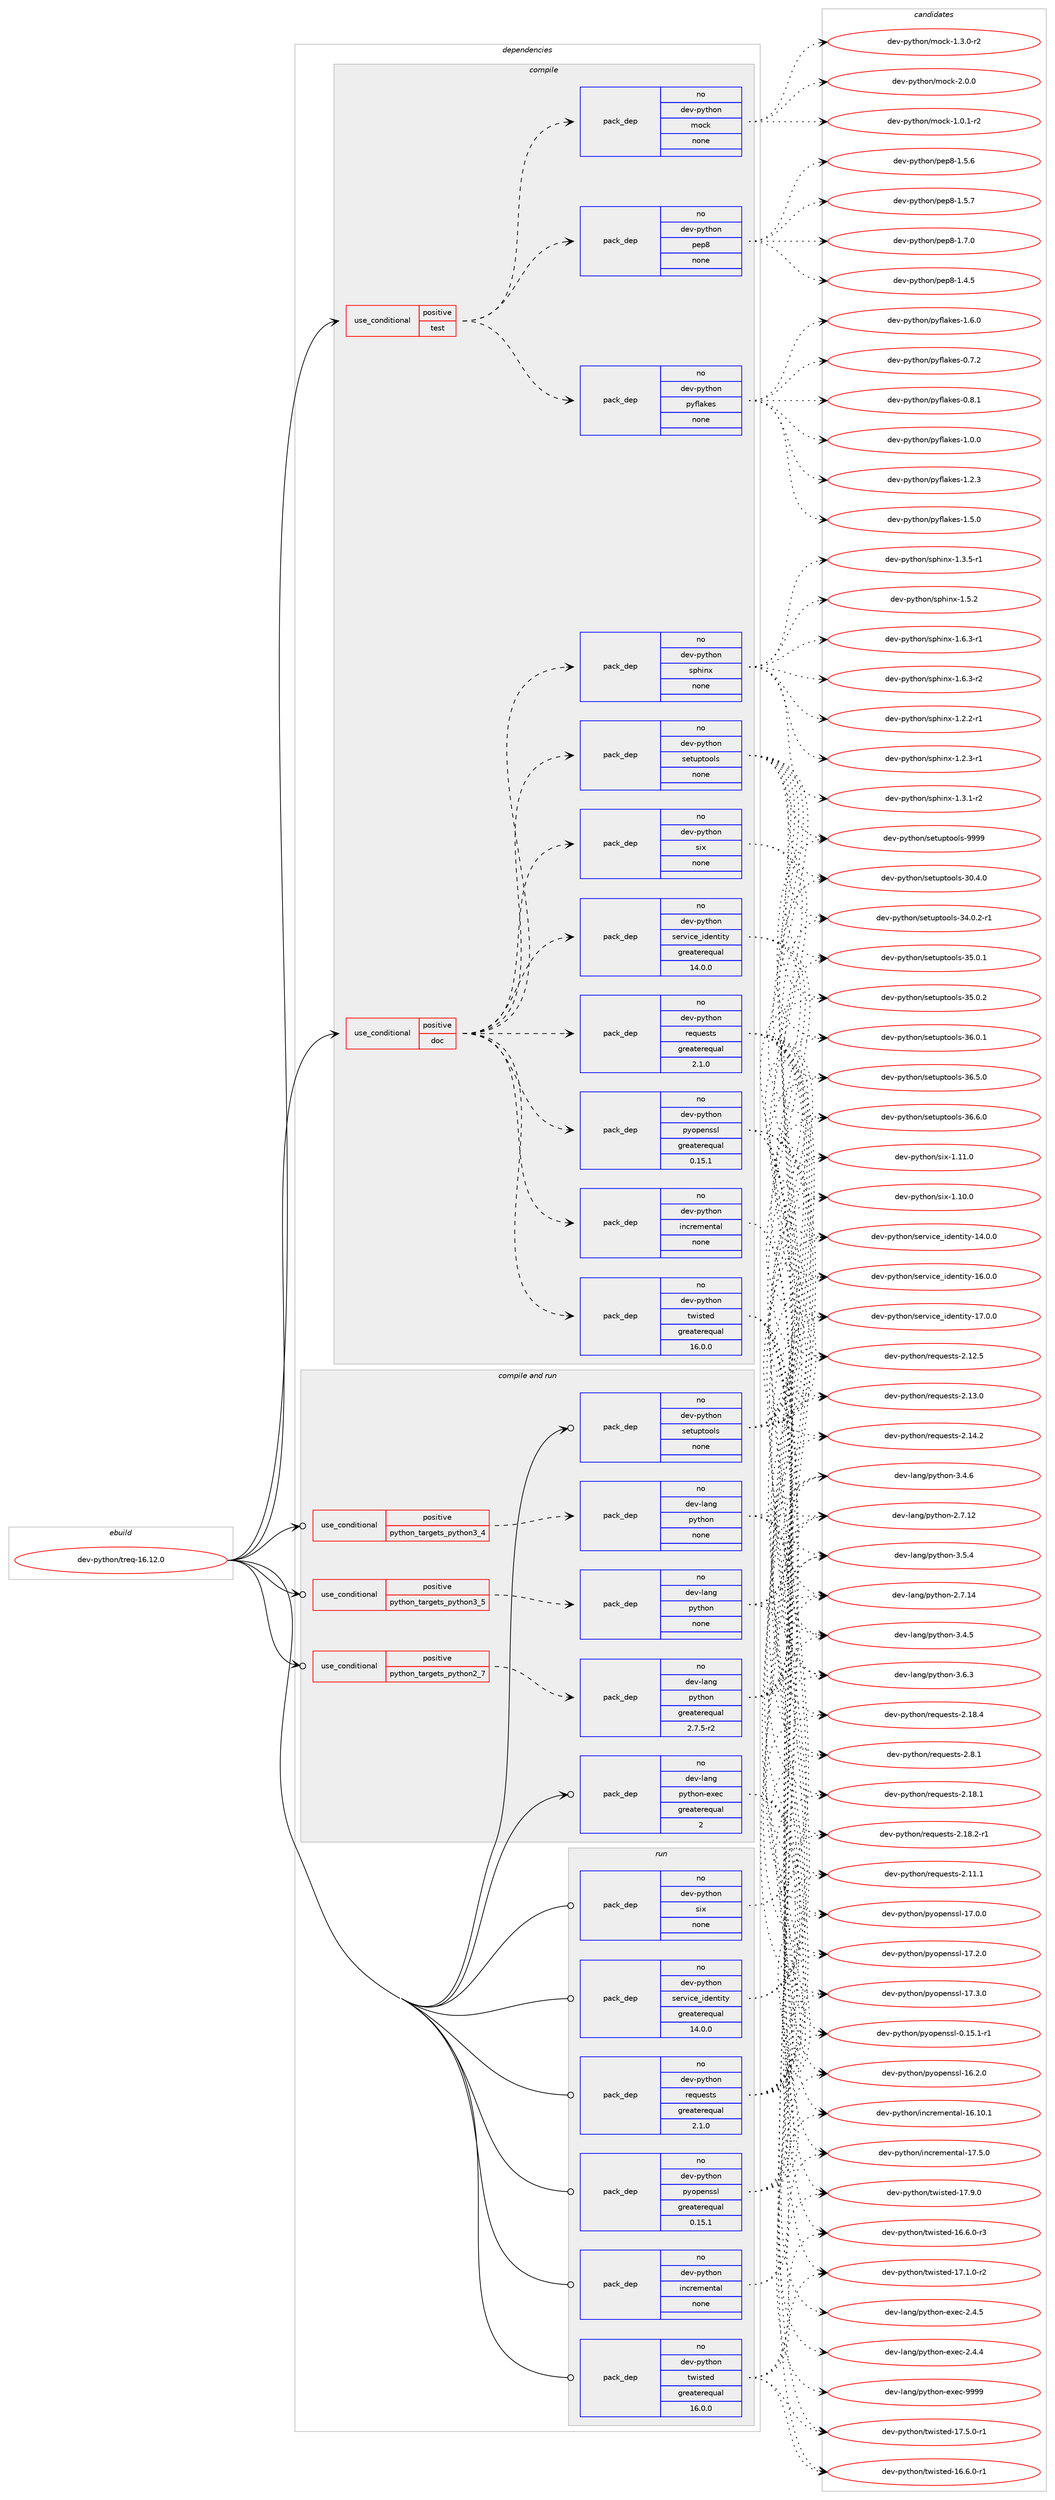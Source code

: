 digraph prolog {

# *************
# Graph options
# *************

newrank=true;
concentrate=true;
compound=true;
graph [rankdir=LR,fontname=Helvetica,fontsize=10,ranksep=1.5];#, ranksep=2.5, nodesep=0.2];
edge  [arrowhead=vee];
node  [fontname=Helvetica,fontsize=10];

# **********
# The ebuild
# **********

subgraph cluster_leftcol {
color=gray;
rank=same;
label=<<i>ebuild</i>>;
id [label="dev-python/treq-16.12.0", color=red, width=4, href="../dev-python/treq-16.12.0.svg"];
}

# ****************
# The dependencies
# ****************

subgraph cluster_midcol {
color=gray;
label=<<i>dependencies</i>>;
subgraph cluster_compile {
fillcolor="#eeeeee";
style=filled;
label=<<i>compile</i>>;
subgraph cond42982 {
dependency191248 [label=<<TABLE BORDER="0" CELLBORDER="1" CELLSPACING="0" CELLPADDING="4"><TR><TD ROWSPAN="3" CELLPADDING="10">use_conditional</TD></TR><TR><TD>positive</TD></TR><TR><TD>doc</TD></TR></TABLE>>, shape=none, color=red];
subgraph pack144310 {
dependency191249 [label=<<TABLE BORDER="0" CELLBORDER="1" CELLSPACING="0" CELLPADDING="4" WIDTH="220"><TR><TD ROWSPAN="6" CELLPADDING="30">pack_dep</TD></TR><TR><TD WIDTH="110">no</TD></TR><TR><TD>dev-python</TD></TR><TR><TD>sphinx</TD></TR><TR><TD>none</TD></TR><TR><TD></TD></TR></TABLE>>, shape=none, color=blue];
}
dependency191248:e -> dependency191249:w [weight=20,style="dashed",arrowhead="vee"];
subgraph pack144311 {
dependency191250 [label=<<TABLE BORDER="0" CELLBORDER="1" CELLSPACING="0" CELLPADDING="4" WIDTH="220"><TR><TD ROWSPAN="6" CELLPADDING="30">pack_dep</TD></TR><TR><TD WIDTH="110">no</TD></TR><TR><TD>dev-python</TD></TR><TR><TD>setuptools</TD></TR><TR><TD>none</TD></TR><TR><TD></TD></TR></TABLE>>, shape=none, color=blue];
}
dependency191248:e -> dependency191250:w [weight=20,style="dashed",arrowhead="vee"];
subgraph pack144312 {
dependency191251 [label=<<TABLE BORDER="0" CELLBORDER="1" CELLSPACING="0" CELLPADDING="4" WIDTH="220"><TR><TD ROWSPAN="6" CELLPADDING="30">pack_dep</TD></TR><TR><TD WIDTH="110">no</TD></TR><TR><TD>dev-python</TD></TR><TR><TD>six</TD></TR><TR><TD>none</TD></TR><TR><TD></TD></TR></TABLE>>, shape=none, color=blue];
}
dependency191248:e -> dependency191251:w [weight=20,style="dashed",arrowhead="vee"];
subgraph pack144313 {
dependency191252 [label=<<TABLE BORDER="0" CELLBORDER="1" CELLSPACING="0" CELLPADDING="4" WIDTH="220"><TR><TD ROWSPAN="6" CELLPADDING="30">pack_dep</TD></TR><TR><TD WIDTH="110">no</TD></TR><TR><TD>dev-python</TD></TR><TR><TD>pyopenssl</TD></TR><TR><TD>greaterequal</TD></TR><TR><TD>0.15.1</TD></TR></TABLE>>, shape=none, color=blue];
}
dependency191248:e -> dependency191252:w [weight=20,style="dashed",arrowhead="vee"];
subgraph pack144314 {
dependency191253 [label=<<TABLE BORDER="0" CELLBORDER="1" CELLSPACING="0" CELLPADDING="4" WIDTH="220"><TR><TD ROWSPAN="6" CELLPADDING="30">pack_dep</TD></TR><TR><TD WIDTH="110">no</TD></TR><TR><TD>dev-python</TD></TR><TR><TD>twisted</TD></TR><TR><TD>greaterequal</TD></TR><TR><TD>16.0.0</TD></TR></TABLE>>, shape=none, color=blue];
}
dependency191248:e -> dependency191253:w [weight=20,style="dashed",arrowhead="vee"];
subgraph pack144315 {
dependency191254 [label=<<TABLE BORDER="0" CELLBORDER="1" CELLSPACING="0" CELLPADDING="4" WIDTH="220"><TR><TD ROWSPAN="6" CELLPADDING="30">pack_dep</TD></TR><TR><TD WIDTH="110">no</TD></TR><TR><TD>dev-python</TD></TR><TR><TD>requests</TD></TR><TR><TD>greaterequal</TD></TR><TR><TD>2.1.0</TD></TR></TABLE>>, shape=none, color=blue];
}
dependency191248:e -> dependency191254:w [weight=20,style="dashed",arrowhead="vee"];
subgraph pack144316 {
dependency191255 [label=<<TABLE BORDER="0" CELLBORDER="1" CELLSPACING="0" CELLPADDING="4" WIDTH="220"><TR><TD ROWSPAN="6" CELLPADDING="30">pack_dep</TD></TR><TR><TD WIDTH="110">no</TD></TR><TR><TD>dev-python</TD></TR><TR><TD>service_identity</TD></TR><TR><TD>greaterequal</TD></TR><TR><TD>14.0.0</TD></TR></TABLE>>, shape=none, color=blue];
}
dependency191248:e -> dependency191255:w [weight=20,style="dashed",arrowhead="vee"];
subgraph pack144317 {
dependency191256 [label=<<TABLE BORDER="0" CELLBORDER="1" CELLSPACING="0" CELLPADDING="4" WIDTH="220"><TR><TD ROWSPAN="6" CELLPADDING="30">pack_dep</TD></TR><TR><TD WIDTH="110">no</TD></TR><TR><TD>dev-python</TD></TR><TR><TD>incremental</TD></TR><TR><TD>none</TD></TR><TR><TD></TD></TR></TABLE>>, shape=none, color=blue];
}
dependency191248:e -> dependency191256:w [weight=20,style="dashed",arrowhead="vee"];
}
id:e -> dependency191248:w [weight=20,style="solid",arrowhead="vee"];
subgraph cond42983 {
dependency191257 [label=<<TABLE BORDER="0" CELLBORDER="1" CELLSPACING="0" CELLPADDING="4"><TR><TD ROWSPAN="3" CELLPADDING="10">use_conditional</TD></TR><TR><TD>positive</TD></TR><TR><TD>test</TD></TR></TABLE>>, shape=none, color=red];
subgraph pack144318 {
dependency191258 [label=<<TABLE BORDER="0" CELLBORDER="1" CELLSPACING="0" CELLPADDING="4" WIDTH="220"><TR><TD ROWSPAN="6" CELLPADDING="30">pack_dep</TD></TR><TR><TD WIDTH="110">no</TD></TR><TR><TD>dev-python</TD></TR><TR><TD>mock</TD></TR><TR><TD>none</TD></TR><TR><TD></TD></TR></TABLE>>, shape=none, color=blue];
}
dependency191257:e -> dependency191258:w [weight=20,style="dashed",arrowhead="vee"];
subgraph pack144319 {
dependency191259 [label=<<TABLE BORDER="0" CELLBORDER="1" CELLSPACING="0" CELLPADDING="4" WIDTH="220"><TR><TD ROWSPAN="6" CELLPADDING="30">pack_dep</TD></TR><TR><TD WIDTH="110">no</TD></TR><TR><TD>dev-python</TD></TR><TR><TD>pyflakes</TD></TR><TR><TD>none</TD></TR><TR><TD></TD></TR></TABLE>>, shape=none, color=blue];
}
dependency191257:e -> dependency191259:w [weight=20,style="dashed",arrowhead="vee"];
subgraph pack144320 {
dependency191260 [label=<<TABLE BORDER="0" CELLBORDER="1" CELLSPACING="0" CELLPADDING="4" WIDTH="220"><TR><TD ROWSPAN="6" CELLPADDING="30">pack_dep</TD></TR><TR><TD WIDTH="110">no</TD></TR><TR><TD>dev-python</TD></TR><TR><TD>pep8</TD></TR><TR><TD>none</TD></TR><TR><TD></TD></TR></TABLE>>, shape=none, color=blue];
}
dependency191257:e -> dependency191260:w [weight=20,style="dashed",arrowhead="vee"];
}
id:e -> dependency191257:w [weight=20,style="solid",arrowhead="vee"];
}
subgraph cluster_compileandrun {
fillcolor="#eeeeee";
style=filled;
label=<<i>compile and run</i>>;
subgraph cond42984 {
dependency191261 [label=<<TABLE BORDER="0" CELLBORDER="1" CELLSPACING="0" CELLPADDING="4"><TR><TD ROWSPAN="3" CELLPADDING="10">use_conditional</TD></TR><TR><TD>positive</TD></TR><TR><TD>python_targets_python2_7</TD></TR></TABLE>>, shape=none, color=red];
subgraph pack144321 {
dependency191262 [label=<<TABLE BORDER="0" CELLBORDER="1" CELLSPACING="0" CELLPADDING="4" WIDTH="220"><TR><TD ROWSPAN="6" CELLPADDING="30">pack_dep</TD></TR><TR><TD WIDTH="110">no</TD></TR><TR><TD>dev-lang</TD></TR><TR><TD>python</TD></TR><TR><TD>greaterequal</TD></TR><TR><TD>2.7.5-r2</TD></TR></TABLE>>, shape=none, color=blue];
}
dependency191261:e -> dependency191262:w [weight=20,style="dashed",arrowhead="vee"];
}
id:e -> dependency191261:w [weight=20,style="solid",arrowhead="odotvee"];
subgraph cond42985 {
dependency191263 [label=<<TABLE BORDER="0" CELLBORDER="1" CELLSPACING="0" CELLPADDING="4"><TR><TD ROWSPAN="3" CELLPADDING="10">use_conditional</TD></TR><TR><TD>positive</TD></TR><TR><TD>python_targets_python3_4</TD></TR></TABLE>>, shape=none, color=red];
subgraph pack144322 {
dependency191264 [label=<<TABLE BORDER="0" CELLBORDER="1" CELLSPACING="0" CELLPADDING="4" WIDTH="220"><TR><TD ROWSPAN="6" CELLPADDING="30">pack_dep</TD></TR><TR><TD WIDTH="110">no</TD></TR><TR><TD>dev-lang</TD></TR><TR><TD>python</TD></TR><TR><TD>none</TD></TR><TR><TD></TD></TR></TABLE>>, shape=none, color=blue];
}
dependency191263:e -> dependency191264:w [weight=20,style="dashed",arrowhead="vee"];
}
id:e -> dependency191263:w [weight=20,style="solid",arrowhead="odotvee"];
subgraph cond42986 {
dependency191265 [label=<<TABLE BORDER="0" CELLBORDER="1" CELLSPACING="0" CELLPADDING="4"><TR><TD ROWSPAN="3" CELLPADDING="10">use_conditional</TD></TR><TR><TD>positive</TD></TR><TR><TD>python_targets_python3_5</TD></TR></TABLE>>, shape=none, color=red];
subgraph pack144323 {
dependency191266 [label=<<TABLE BORDER="0" CELLBORDER="1" CELLSPACING="0" CELLPADDING="4" WIDTH="220"><TR><TD ROWSPAN="6" CELLPADDING="30">pack_dep</TD></TR><TR><TD WIDTH="110">no</TD></TR><TR><TD>dev-lang</TD></TR><TR><TD>python</TD></TR><TR><TD>none</TD></TR><TR><TD></TD></TR></TABLE>>, shape=none, color=blue];
}
dependency191265:e -> dependency191266:w [weight=20,style="dashed",arrowhead="vee"];
}
id:e -> dependency191265:w [weight=20,style="solid",arrowhead="odotvee"];
subgraph pack144324 {
dependency191267 [label=<<TABLE BORDER="0" CELLBORDER="1" CELLSPACING="0" CELLPADDING="4" WIDTH="220"><TR><TD ROWSPAN="6" CELLPADDING="30">pack_dep</TD></TR><TR><TD WIDTH="110">no</TD></TR><TR><TD>dev-lang</TD></TR><TR><TD>python-exec</TD></TR><TR><TD>greaterequal</TD></TR><TR><TD>2</TD></TR></TABLE>>, shape=none, color=blue];
}
id:e -> dependency191267:w [weight=20,style="solid",arrowhead="odotvee"];
subgraph pack144325 {
dependency191268 [label=<<TABLE BORDER="0" CELLBORDER="1" CELLSPACING="0" CELLPADDING="4" WIDTH="220"><TR><TD ROWSPAN="6" CELLPADDING="30">pack_dep</TD></TR><TR><TD WIDTH="110">no</TD></TR><TR><TD>dev-python</TD></TR><TR><TD>setuptools</TD></TR><TR><TD>none</TD></TR><TR><TD></TD></TR></TABLE>>, shape=none, color=blue];
}
id:e -> dependency191268:w [weight=20,style="solid",arrowhead="odotvee"];
}
subgraph cluster_run {
fillcolor="#eeeeee";
style=filled;
label=<<i>run</i>>;
subgraph pack144326 {
dependency191269 [label=<<TABLE BORDER="0" CELLBORDER="1" CELLSPACING="0" CELLPADDING="4" WIDTH="220"><TR><TD ROWSPAN="6" CELLPADDING="30">pack_dep</TD></TR><TR><TD WIDTH="110">no</TD></TR><TR><TD>dev-python</TD></TR><TR><TD>incremental</TD></TR><TR><TD>none</TD></TR><TR><TD></TD></TR></TABLE>>, shape=none, color=blue];
}
id:e -> dependency191269:w [weight=20,style="solid",arrowhead="odot"];
subgraph pack144327 {
dependency191270 [label=<<TABLE BORDER="0" CELLBORDER="1" CELLSPACING="0" CELLPADDING="4" WIDTH="220"><TR><TD ROWSPAN="6" CELLPADDING="30">pack_dep</TD></TR><TR><TD WIDTH="110">no</TD></TR><TR><TD>dev-python</TD></TR><TR><TD>pyopenssl</TD></TR><TR><TD>greaterequal</TD></TR><TR><TD>0.15.1</TD></TR></TABLE>>, shape=none, color=blue];
}
id:e -> dependency191270:w [weight=20,style="solid",arrowhead="odot"];
subgraph pack144328 {
dependency191271 [label=<<TABLE BORDER="0" CELLBORDER="1" CELLSPACING="0" CELLPADDING="4" WIDTH="220"><TR><TD ROWSPAN="6" CELLPADDING="30">pack_dep</TD></TR><TR><TD WIDTH="110">no</TD></TR><TR><TD>dev-python</TD></TR><TR><TD>requests</TD></TR><TR><TD>greaterequal</TD></TR><TR><TD>2.1.0</TD></TR></TABLE>>, shape=none, color=blue];
}
id:e -> dependency191271:w [weight=20,style="solid",arrowhead="odot"];
subgraph pack144329 {
dependency191272 [label=<<TABLE BORDER="0" CELLBORDER="1" CELLSPACING="0" CELLPADDING="4" WIDTH="220"><TR><TD ROWSPAN="6" CELLPADDING="30">pack_dep</TD></TR><TR><TD WIDTH="110">no</TD></TR><TR><TD>dev-python</TD></TR><TR><TD>service_identity</TD></TR><TR><TD>greaterequal</TD></TR><TR><TD>14.0.0</TD></TR></TABLE>>, shape=none, color=blue];
}
id:e -> dependency191272:w [weight=20,style="solid",arrowhead="odot"];
subgraph pack144330 {
dependency191273 [label=<<TABLE BORDER="0" CELLBORDER="1" CELLSPACING="0" CELLPADDING="4" WIDTH="220"><TR><TD ROWSPAN="6" CELLPADDING="30">pack_dep</TD></TR><TR><TD WIDTH="110">no</TD></TR><TR><TD>dev-python</TD></TR><TR><TD>six</TD></TR><TR><TD>none</TD></TR><TR><TD></TD></TR></TABLE>>, shape=none, color=blue];
}
id:e -> dependency191273:w [weight=20,style="solid",arrowhead="odot"];
subgraph pack144331 {
dependency191274 [label=<<TABLE BORDER="0" CELLBORDER="1" CELLSPACING="0" CELLPADDING="4" WIDTH="220"><TR><TD ROWSPAN="6" CELLPADDING="30">pack_dep</TD></TR><TR><TD WIDTH="110">no</TD></TR><TR><TD>dev-python</TD></TR><TR><TD>twisted</TD></TR><TR><TD>greaterequal</TD></TR><TR><TD>16.0.0</TD></TR></TABLE>>, shape=none, color=blue];
}
id:e -> dependency191274:w [weight=20,style="solid",arrowhead="odot"];
}
}

# **************
# The candidates
# **************

subgraph cluster_choices {
rank=same;
color=gray;
label=<<i>candidates</i>>;

subgraph choice144310 {
color=black;
nodesep=1;
choice10010111845112121116104111110471151121041051101204549465046504511449 [label="dev-python/sphinx-1.2.2-r1", color=red, width=4,href="../dev-python/sphinx-1.2.2-r1.svg"];
choice10010111845112121116104111110471151121041051101204549465046514511449 [label="dev-python/sphinx-1.2.3-r1", color=red, width=4,href="../dev-python/sphinx-1.2.3-r1.svg"];
choice10010111845112121116104111110471151121041051101204549465146494511450 [label="dev-python/sphinx-1.3.1-r2", color=red, width=4,href="../dev-python/sphinx-1.3.1-r2.svg"];
choice10010111845112121116104111110471151121041051101204549465146534511449 [label="dev-python/sphinx-1.3.5-r1", color=red, width=4,href="../dev-python/sphinx-1.3.5-r1.svg"];
choice1001011184511212111610411111047115112104105110120454946534650 [label="dev-python/sphinx-1.5.2", color=red, width=4,href="../dev-python/sphinx-1.5.2.svg"];
choice10010111845112121116104111110471151121041051101204549465446514511449 [label="dev-python/sphinx-1.6.3-r1", color=red, width=4,href="../dev-python/sphinx-1.6.3-r1.svg"];
choice10010111845112121116104111110471151121041051101204549465446514511450 [label="dev-python/sphinx-1.6.3-r2", color=red, width=4,href="../dev-python/sphinx-1.6.3-r2.svg"];
dependency191249:e -> choice10010111845112121116104111110471151121041051101204549465046504511449:w [style=dotted,weight="100"];
dependency191249:e -> choice10010111845112121116104111110471151121041051101204549465046514511449:w [style=dotted,weight="100"];
dependency191249:e -> choice10010111845112121116104111110471151121041051101204549465146494511450:w [style=dotted,weight="100"];
dependency191249:e -> choice10010111845112121116104111110471151121041051101204549465146534511449:w [style=dotted,weight="100"];
dependency191249:e -> choice1001011184511212111610411111047115112104105110120454946534650:w [style=dotted,weight="100"];
dependency191249:e -> choice10010111845112121116104111110471151121041051101204549465446514511449:w [style=dotted,weight="100"];
dependency191249:e -> choice10010111845112121116104111110471151121041051101204549465446514511450:w [style=dotted,weight="100"];
}
subgraph choice144311 {
color=black;
nodesep=1;
choice100101118451121211161041111104711510111611711211611111110811545514846524648 [label="dev-python/setuptools-30.4.0", color=red, width=4,href="../dev-python/setuptools-30.4.0.svg"];
choice1001011184511212111610411111047115101116117112116111111108115455152464846504511449 [label="dev-python/setuptools-34.0.2-r1", color=red, width=4,href="../dev-python/setuptools-34.0.2-r1.svg"];
choice100101118451121211161041111104711510111611711211611111110811545515346484649 [label="dev-python/setuptools-35.0.1", color=red, width=4,href="../dev-python/setuptools-35.0.1.svg"];
choice100101118451121211161041111104711510111611711211611111110811545515346484650 [label="dev-python/setuptools-35.0.2", color=red, width=4,href="../dev-python/setuptools-35.0.2.svg"];
choice100101118451121211161041111104711510111611711211611111110811545515446484649 [label="dev-python/setuptools-36.0.1", color=red, width=4,href="../dev-python/setuptools-36.0.1.svg"];
choice100101118451121211161041111104711510111611711211611111110811545515446534648 [label="dev-python/setuptools-36.5.0", color=red, width=4,href="../dev-python/setuptools-36.5.0.svg"];
choice100101118451121211161041111104711510111611711211611111110811545515446544648 [label="dev-python/setuptools-36.6.0", color=red, width=4,href="../dev-python/setuptools-36.6.0.svg"];
choice10010111845112121116104111110471151011161171121161111111081154557575757 [label="dev-python/setuptools-9999", color=red, width=4,href="../dev-python/setuptools-9999.svg"];
dependency191250:e -> choice100101118451121211161041111104711510111611711211611111110811545514846524648:w [style=dotted,weight="100"];
dependency191250:e -> choice1001011184511212111610411111047115101116117112116111111108115455152464846504511449:w [style=dotted,weight="100"];
dependency191250:e -> choice100101118451121211161041111104711510111611711211611111110811545515346484649:w [style=dotted,weight="100"];
dependency191250:e -> choice100101118451121211161041111104711510111611711211611111110811545515346484650:w [style=dotted,weight="100"];
dependency191250:e -> choice100101118451121211161041111104711510111611711211611111110811545515446484649:w [style=dotted,weight="100"];
dependency191250:e -> choice100101118451121211161041111104711510111611711211611111110811545515446534648:w [style=dotted,weight="100"];
dependency191250:e -> choice100101118451121211161041111104711510111611711211611111110811545515446544648:w [style=dotted,weight="100"];
dependency191250:e -> choice10010111845112121116104111110471151011161171121161111111081154557575757:w [style=dotted,weight="100"];
}
subgraph choice144312 {
color=black;
nodesep=1;
choice100101118451121211161041111104711510512045494649484648 [label="dev-python/six-1.10.0", color=red, width=4,href="../dev-python/six-1.10.0.svg"];
choice100101118451121211161041111104711510512045494649494648 [label="dev-python/six-1.11.0", color=red, width=4,href="../dev-python/six-1.11.0.svg"];
dependency191251:e -> choice100101118451121211161041111104711510512045494649484648:w [style=dotted,weight="100"];
dependency191251:e -> choice100101118451121211161041111104711510512045494649494648:w [style=dotted,weight="100"];
}
subgraph choice144313 {
color=black;
nodesep=1;
choice1001011184511212111610411111047112121111112101110115115108454846495346494511449 [label="dev-python/pyopenssl-0.15.1-r1", color=red, width=4,href="../dev-python/pyopenssl-0.15.1-r1.svg"];
choice100101118451121211161041111104711212111111210111011511510845495446504648 [label="dev-python/pyopenssl-16.2.0", color=red, width=4,href="../dev-python/pyopenssl-16.2.0.svg"];
choice100101118451121211161041111104711212111111210111011511510845495546484648 [label="dev-python/pyopenssl-17.0.0", color=red, width=4,href="../dev-python/pyopenssl-17.0.0.svg"];
choice100101118451121211161041111104711212111111210111011511510845495546504648 [label="dev-python/pyopenssl-17.2.0", color=red, width=4,href="../dev-python/pyopenssl-17.2.0.svg"];
choice100101118451121211161041111104711212111111210111011511510845495546514648 [label="dev-python/pyopenssl-17.3.0", color=red, width=4,href="../dev-python/pyopenssl-17.3.0.svg"];
dependency191252:e -> choice1001011184511212111610411111047112121111112101110115115108454846495346494511449:w [style=dotted,weight="100"];
dependency191252:e -> choice100101118451121211161041111104711212111111210111011511510845495446504648:w [style=dotted,weight="100"];
dependency191252:e -> choice100101118451121211161041111104711212111111210111011511510845495546484648:w [style=dotted,weight="100"];
dependency191252:e -> choice100101118451121211161041111104711212111111210111011511510845495546504648:w [style=dotted,weight="100"];
dependency191252:e -> choice100101118451121211161041111104711212111111210111011511510845495546514648:w [style=dotted,weight="100"];
}
subgraph choice144314 {
color=black;
nodesep=1;
choice1001011184511212111610411111047116119105115116101100454954465446484511449 [label="dev-python/twisted-16.6.0-r1", color=red, width=4,href="../dev-python/twisted-16.6.0-r1.svg"];
choice1001011184511212111610411111047116119105115116101100454954465446484511451 [label="dev-python/twisted-16.6.0-r3", color=red, width=4,href="../dev-python/twisted-16.6.0-r3.svg"];
choice1001011184511212111610411111047116119105115116101100454955464946484511450 [label="dev-python/twisted-17.1.0-r2", color=red, width=4,href="../dev-python/twisted-17.1.0-r2.svg"];
choice1001011184511212111610411111047116119105115116101100454955465346484511449 [label="dev-python/twisted-17.5.0-r1", color=red, width=4,href="../dev-python/twisted-17.5.0-r1.svg"];
choice100101118451121211161041111104711611910511511610110045495546574648 [label="dev-python/twisted-17.9.0", color=red, width=4,href="../dev-python/twisted-17.9.0.svg"];
dependency191253:e -> choice1001011184511212111610411111047116119105115116101100454954465446484511449:w [style=dotted,weight="100"];
dependency191253:e -> choice1001011184511212111610411111047116119105115116101100454954465446484511451:w [style=dotted,weight="100"];
dependency191253:e -> choice1001011184511212111610411111047116119105115116101100454955464946484511450:w [style=dotted,weight="100"];
dependency191253:e -> choice1001011184511212111610411111047116119105115116101100454955465346484511449:w [style=dotted,weight="100"];
dependency191253:e -> choice100101118451121211161041111104711611910511511610110045495546574648:w [style=dotted,weight="100"];
}
subgraph choice144315 {
color=black;
nodesep=1;
choice100101118451121211161041111104711410111311710111511611545504649494649 [label="dev-python/requests-2.11.1", color=red, width=4,href="../dev-python/requests-2.11.1.svg"];
choice100101118451121211161041111104711410111311710111511611545504649504653 [label="dev-python/requests-2.12.5", color=red, width=4,href="../dev-python/requests-2.12.5.svg"];
choice100101118451121211161041111104711410111311710111511611545504649514648 [label="dev-python/requests-2.13.0", color=red, width=4,href="../dev-python/requests-2.13.0.svg"];
choice100101118451121211161041111104711410111311710111511611545504649524650 [label="dev-python/requests-2.14.2", color=red, width=4,href="../dev-python/requests-2.14.2.svg"];
choice100101118451121211161041111104711410111311710111511611545504649564649 [label="dev-python/requests-2.18.1", color=red, width=4,href="../dev-python/requests-2.18.1.svg"];
choice1001011184511212111610411111047114101113117101115116115455046495646504511449 [label="dev-python/requests-2.18.2-r1", color=red, width=4,href="../dev-python/requests-2.18.2-r1.svg"];
choice100101118451121211161041111104711410111311710111511611545504649564652 [label="dev-python/requests-2.18.4", color=red, width=4,href="../dev-python/requests-2.18.4.svg"];
choice1001011184511212111610411111047114101113117101115116115455046564649 [label="dev-python/requests-2.8.1", color=red, width=4,href="../dev-python/requests-2.8.1.svg"];
dependency191254:e -> choice100101118451121211161041111104711410111311710111511611545504649494649:w [style=dotted,weight="100"];
dependency191254:e -> choice100101118451121211161041111104711410111311710111511611545504649504653:w [style=dotted,weight="100"];
dependency191254:e -> choice100101118451121211161041111104711410111311710111511611545504649514648:w [style=dotted,weight="100"];
dependency191254:e -> choice100101118451121211161041111104711410111311710111511611545504649524650:w [style=dotted,weight="100"];
dependency191254:e -> choice100101118451121211161041111104711410111311710111511611545504649564649:w [style=dotted,weight="100"];
dependency191254:e -> choice1001011184511212111610411111047114101113117101115116115455046495646504511449:w [style=dotted,weight="100"];
dependency191254:e -> choice100101118451121211161041111104711410111311710111511611545504649564652:w [style=dotted,weight="100"];
dependency191254:e -> choice1001011184511212111610411111047114101113117101115116115455046564649:w [style=dotted,weight="100"];
}
subgraph choice144316 {
color=black;
nodesep=1;
choice1001011184511212111610411111047115101114118105991019510510010111011610511612145495246484648 [label="dev-python/service_identity-14.0.0", color=red, width=4,href="../dev-python/service_identity-14.0.0.svg"];
choice1001011184511212111610411111047115101114118105991019510510010111011610511612145495446484648 [label="dev-python/service_identity-16.0.0", color=red, width=4,href="../dev-python/service_identity-16.0.0.svg"];
choice1001011184511212111610411111047115101114118105991019510510010111011610511612145495546484648 [label="dev-python/service_identity-17.0.0", color=red, width=4,href="../dev-python/service_identity-17.0.0.svg"];
dependency191255:e -> choice1001011184511212111610411111047115101114118105991019510510010111011610511612145495246484648:w [style=dotted,weight="100"];
dependency191255:e -> choice1001011184511212111610411111047115101114118105991019510510010111011610511612145495446484648:w [style=dotted,weight="100"];
dependency191255:e -> choice1001011184511212111610411111047115101114118105991019510510010111011610511612145495546484648:w [style=dotted,weight="100"];
}
subgraph choice144317 {
color=black;
nodesep=1;
choice100101118451121211161041111104710511099114101109101110116971084549544649484649 [label="dev-python/incremental-16.10.1", color=red, width=4,href="../dev-python/incremental-16.10.1.svg"];
choice1001011184511212111610411111047105110991141011091011101169710845495546534648 [label="dev-python/incremental-17.5.0", color=red, width=4,href="../dev-python/incremental-17.5.0.svg"];
dependency191256:e -> choice100101118451121211161041111104710511099114101109101110116971084549544649484649:w [style=dotted,weight="100"];
dependency191256:e -> choice1001011184511212111610411111047105110991141011091011101169710845495546534648:w [style=dotted,weight="100"];
}
subgraph choice144318 {
color=black;
nodesep=1;
choice1001011184511212111610411111047109111991074549464846494511450 [label="dev-python/mock-1.0.1-r2", color=red, width=4,href="../dev-python/mock-1.0.1-r2.svg"];
choice1001011184511212111610411111047109111991074549465146484511450 [label="dev-python/mock-1.3.0-r2", color=red, width=4,href="../dev-python/mock-1.3.0-r2.svg"];
choice100101118451121211161041111104710911199107455046484648 [label="dev-python/mock-2.0.0", color=red, width=4,href="../dev-python/mock-2.0.0.svg"];
dependency191258:e -> choice1001011184511212111610411111047109111991074549464846494511450:w [style=dotted,weight="100"];
dependency191258:e -> choice1001011184511212111610411111047109111991074549465146484511450:w [style=dotted,weight="100"];
dependency191258:e -> choice100101118451121211161041111104710911199107455046484648:w [style=dotted,weight="100"];
}
subgraph choice144319 {
color=black;
nodesep=1;
choice100101118451121211161041111104711212110210897107101115454846554650 [label="dev-python/pyflakes-0.7.2", color=red, width=4,href="../dev-python/pyflakes-0.7.2.svg"];
choice100101118451121211161041111104711212110210897107101115454846564649 [label="dev-python/pyflakes-0.8.1", color=red, width=4,href="../dev-python/pyflakes-0.8.1.svg"];
choice100101118451121211161041111104711212110210897107101115454946484648 [label="dev-python/pyflakes-1.0.0", color=red, width=4,href="../dev-python/pyflakes-1.0.0.svg"];
choice100101118451121211161041111104711212110210897107101115454946504651 [label="dev-python/pyflakes-1.2.3", color=red, width=4,href="../dev-python/pyflakes-1.2.3.svg"];
choice100101118451121211161041111104711212110210897107101115454946534648 [label="dev-python/pyflakes-1.5.0", color=red, width=4,href="../dev-python/pyflakes-1.5.0.svg"];
choice100101118451121211161041111104711212110210897107101115454946544648 [label="dev-python/pyflakes-1.6.0", color=red, width=4,href="../dev-python/pyflakes-1.6.0.svg"];
dependency191259:e -> choice100101118451121211161041111104711212110210897107101115454846554650:w [style=dotted,weight="100"];
dependency191259:e -> choice100101118451121211161041111104711212110210897107101115454846564649:w [style=dotted,weight="100"];
dependency191259:e -> choice100101118451121211161041111104711212110210897107101115454946484648:w [style=dotted,weight="100"];
dependency191259:e -> choice100101118451121211161041111104711212110210897107101115454946504651:w [style=dotted,weight="100"];
dependency191259:e -> choice100101118451121211161041111104711212110210897107101115454946534648:w [style=dotted,weight="100"];
dependency191259:e -> choice100101118451121211161041111104711212110210897107101115454946544648:w [style=dotted,weight="100"];
}
subgraph choice144320 {
color=black;
nodesep=1;
choice100101118451121211161041111104711210111256454946524653 [label="dev-python/pep8-1.4.5", color=red, width=4,href="../dev-python/pep8-1.4.5.svg"];
choice100101118451121211161041111104711210111256454946534654 [label="dev-python/pep8-1.5.6", color=red, width=4,href="../dev-python/pep8-1.5.6.svg"];
choice100101118451121211161041111104711210111256454946534655 [label="dev-python/pep8-1.5.7", color=red, width=4,href="../dev-python/pep8-1.5.7.svg"];
choice100101118451121211161041111104711210111256454946554648 [label="dev-python/pep8-1.7.0", color=red, width=4,href="../dev-python/pep8-1.7.0.svg"];
dependency191260:e -> choice100101118451121211161041111104711210111256454946524653:w [style=dotted,weight="100"];
dependency191260:e -> choice100101118451121211161041111104711210111256454946534654:w [style=dotted,weight="100"];
dependency191260:e -> choice100101118451121211161041111104711210111256454946534655:w [style=dotted,weight="100"];
dependency191260:e -> choice100101118451121211161041111104711210111256454946554648:w [style=dotted,weight="100"];
}
subgraph choice144321 {
color=black;
nodesep=1;
choice10010111845108971101034711212111610411111045504655464950 [label="dev-lang/python-2.7.12", color=red, width=4,href="../dev-lang/python-2.7.12.svg"];
choice10010111845108971101034711212111610411111045504655464952 [label="dev-lang/python-2.7.14", color=red, width=4,href="../dev-lang/python-2.7.14.svg"];
choice100101118451089711010347112121116104111110455146524653 [label="dev-lang/python-3.4.5", color=red, width=4,href="../dev-lang/python-3.4.5.svg"];
choice100101118451089711010347112121116104111110455146524654 [label="dev-lang/python-3.4.6", color=red, width=4,href="../dev-lang/python-3.4.6.svg"];
choice100101118451089711010347112121116104111110455146534652 [label="dev-lang/python-3.5.4", color=red, width=4,href="../dev-lang/python-3.5.4.svg"];
choice100101118451089711010347112121116104111110455146544651 [label="dev-lang/python-3.6.3", color=red, width=4,href="../dev-lang/python-3.6.3.svg"];
dependency191262:e -> choice10010111845108971101034711212111610411111045504655464950:w [style=dotted,weight="100"];
dependency191262:e -> choice10010111845108971101034711212111610411111045504655464952:w [style=dotted,weight="100"];
dependency191262:e -> choice100101118451089711010347112121116104111110455146524653:w [style=dotted,weight="100"];
dependency191262:e -> choice100101118451089711010347112121116104111110455146524654:w [style=dotted,weight="100"];
dependency191262:e -> choice100101118451089711010347112121116104111110455146534652:w [style=dotted,weight="100"];
dependency191262:e -> choice100101118451089711010347112121116104111110455146544651:w [style=dotted,weight="100"];
}
subgraph choice144322 {
color=black;
nodesep=1;
choice10010111845108971101034711212111610411111045504655464950 [label="dev-lang/python-2.7.12", color=red, width=4,href="../dev-lang/python-2.7.12.svg"];
choice10010111845108971101034711212111610411111045504655464952 [label="dev-lang/python-2.7.14", color=red, width=4,href="../dev-lang/python-2.7.14.svg"];
choice100101118451089711010347112121116104111110455146524653 [label="dev-lang/python-3.4.5", color=red, width=4,href="../dev-lang/python-3.4.5.svg"];
choice100101118451089711010347112121116104111110455146524654 [label="dev-lang/python-3.4.6", color=red, width=4,href="../dev-lang/python-3.4.6.svg"];
choice100101118451089711010347112121116104111110455146534652 [label="dev-lang/python-3.5.4", color=red, width=4,href="../dev-lang/python-3.5.4.svg"];
choice100101118451089711010347112121116104111110455146544651 [label="dev-lang/python-3.6.3", color=red, width=4,href="../dev-lang/python-3.6.3.svg"];
dependency191264:e -> choice10010111845108971101034711212111610411111045504655464950:w [style=dotted,weight="100"];
dependency191264:e -> choice10010111845108971101034711212111610411111045504655464952:w [style=dotted,weight="100"];
dependency191264:e -> choice100101118451089711010347112121116104111110455146524653:w [style=dotted,weight="100"];
dependency191264:e -> choice100101118451089711010347112121116104111110455146524654:w [style=dotted,weight="100"];
dependency191264:e -> choice100101118451089711010347112121116104111110455146534652:w [style=dotted,weight="100"];
dependency191264:e -> choice100101118451089711010347112121116104111110455146544651:w [style=dotted,weight="100"];
}
subgraph choice144323 {
color=black;
nodesep=1;
choice10010111845108971101034711212111610411111045504655464950 [label="dev-lang/python-2.7.12", color=red, width=4,href="../dev-lang/python-2.7.12.svg"];
choice10010111845108971101034711212111610411111045504655464952 [label="dev-lang/python-2.7.14", color=red, width=4,href="../dev-lang/python-2.7.14.svg"];
choice100101118451089711010347112121116104111110455146524653 [label="dev-lang/python-3.4.5", color=red, width=4,href="../dev-lang/python-3.4.5.svg"];
choice100101118451089711010347112121116104111110455146524654 [label="dev-lang/python-3.4.6", color=red, width=4,href="../dev-lang/python-3.4.6.svg"];
choice100101118451089711010347112121116104111110455146534652 [label="dev-lang/python-3.5.4", color=red, width=4,href="../dev-lang/python-3.5.4.svg"];
choice100101118451089711010347112121116104111110455146544651 [label="dev-lang/python-3.6.3", color=red, width=4,href="../dev-lang/python-3.6.3.svg"];
dependency191266:e -> choice10010111845108971101034711212111610411111045504655464950:w [style=dotted,weight="100"];
dependency191266:e -> choice10010111845108971101034711212111610411111045504655464952:w [style=dotted,weight="100"];
dependency191266:e -> choice100101118451089711010347112121116104111110455146524653:w [style=dotted,weight="100"];
dependency191266:e -> choice100101118451089711010347112121116104111110455146524654:w [style=dotted,weight="100"];
dependency191266:e -> choice100101118451089711010347112121116104111110455146534652:w [style=dotted,weight="100"];
dependency191266:e -> choice100101118451089711010347112121116104111110455146544651:w [style=dotted,weight="100"];
}
subgraph choice144324 {
color=black;
nodesep=1;
choice1001011184510897110103471121211161041111104510112010199455046524652 [label="dev-lang/python-exec-2.4.4", color=red, width=4,href="../dev-lang/python-exec-2.4.4.svg"];
choice1001011184510897110103471121211161041111104510112010199455046524653 [label="dev-lang/python-exec-2.4.5", color=red, width=4,href="../dev-lang/python-exec-2.4.5.svg"];
choice10010111845108971101034711212111610411111045101120101994557575757 [label="dev-lang/python-exec-9999", color=red, width=4,href="../dev-lang/python-exec-9999.svg"];
dependency191267:e -> choice1001011184510897110103471121211161041111104510112010199455046524652:w [style=dotted,weight="100"];
dependency191267:e -> choice1001011184510897110103471121211161041111104510112010199455046524653:w [style=dotted,weight="100"];
dependency191267:e -> choice10010111845108971101034711212111610411111045101120101994557575757:w [style=dotted,weight="100"];
}
subgraph choice144325 {
color=black;
nodesep=1;
choice100101118451121211161041111104711510111611711211611111110811545514846524648 [label="dev-python/setuptools-30.4.0", color=red, width=4,href="../dev-python/setuptools-30.4.0.svg"];
choice1001011184511212111610411111047115101116117112116111111108115455152464846504511449 [label="dev-python/setuptools-34.0.2-r1", color=red, width=4,href="../dev-python/setuptools-34.0.2-r1.svg"];
choice100101118451121211161041111104711510111611711211611111110811545515346484649 [label="dev-python/setuptools-35.0.1", color=red, width=4,href="../dev-python/setuptools-35.0.1.svg"];
choice100101118451121211161041111104711510111611711211611111110811545515346484650 [label="dev-python/setuptools-35.0.2", color=red, width=4,href="../dev-python/setuptools-35.0.2.svg"];
choice100101118451121211161041111104711510111611711211611111110811545515446484649 [label="dev-python/setuptools-36.0.1", color=red, width=4,href="../dev-python/setuptools-36.0.1.svg"];
choice100101118451121211161041111104711510111611711211611111110811545515446534648 [label="dev-python/setuptools-36.5.0", color=red, width=4,href="../dev-python/setuptools-36.5.0.svg"];
choice100101118451121211161041111104711510111611711211611111110811545515446544648 [label="dev-python/setuptools-36.6.0", color=red, width=4,href="../dev-python/setuptools-36.6.0.svg"];
choice10010111845112121116104111110471151011161171121161111111081154557575757 [label="dev-python/setuptools-9999", color=red, width=4,href="../dev-python/setuptools-9999.svg"];
dependency191268:e -> choice100101118451121211161041111104711510111611711211611111110811545514846524648:w [style=dotted,weight="100"];
dependency191268:e -> choice1001011184511212111610411111047115101116117112116111111108115455152464846504511449:w [style=dotted,weight="100"];
dependency191268:e -> choice100101118451121211161041111104711510111611711211611111110811545515346484649:w [style=dotted,weight="100"];
dependency191268:e -> choice100101118451121211161041111104711510111611711211611111110811545515346484650:w [style=dotted,weight="100"];
dependency191268:e -> choice100101118451121211161041111104711510111611711211611111110811545515446484649:w [style=dotted,weight="100"];
dependency191268:e -> choice100101118451121211161041111104711510111611711211611111110811545515446534648:w [style=dotted,weight="100"];
dependency191268:e -> choice100101118451121211161041111104711510111611711211611111110811545515446544648:w [style=dotted,weight="100"];
dependency191268:e -> choice10010111845112121116104111110471151011161171121161111111081154557575757:w [style=dotted,weight="100"];
}
subgraph choice144326 {
color=black;
nodesep=1;
choice100101118451121211161041111104710511099114101109101110116971084549544649484649 [label="dev-python/incremental-16.10.1", color=red, width=4,href="../dev-python/incremental-16.10.1.svg"];
choice1001011184511212111610411111047105110991141011091011101169710845495546534648 [label="dev-python/incremental-17.5.0", color=red, width=4,href="../dev-python/incremental-17.5.0.svg"];
dependency191269:e -> choice100101118451121211161041111104710511099114101109101110116971084549544649484649:w [style=dotted,weight="100"];
dependency191269:e -> choice1001011184511212111610411111047105110991141011091011101169710845495546534648:w [style=dotted,weight="100"];
}
subgraph choice144327 {
color=black;
nodesep=1;
choice1001011184511212111610411111047112121111112101110115115108454846495346494511449 [label="dev-python/pyopenssl-0.15.1-r1", color=red, width=4,href="../dev-python/pyopenssl-0.15.1-r1.svg"];
choice100101118451121211161041111104711212111111210111011511510845495446504648 [label="dev-python/pyopenssl-16.2.0", color=red, width=4,href="../dev-python/pyopenssl-16.2.0.svg"];
choice100101118451121211161041111104711212111111210111011511510845495546484648 [label="dev-python/pyopenssl-17.0.0", color=red, width=4,href="../dev-python/pyopenssl-17.0.0.svg"];
choice100101118451121211161041111104711212111111210111011511510845495546504648 [label="dev-python/pyopenssl-17.2.0", color=red, width=4,href="../dev-python/pyopenssl-17.2.0.svg"];
choice100101118451121211161041111104711212111111210111011511510845495546514648 [label="dev-python/pyopenssl-17.3.0", color=red, width=4,href="../dev-python/pyopenssl-17.3.0.svg"];
dependency191270:e -> choice1001011184511212111610411111047112121111112101110115115108454846495346494511449:w [style=dotted,weight="100"];
dependency191270:e -> choice100101118451121211161041111104711212111111210111011511510845495446504648:w [style=dotted,weight="100"];
dependency191270:e -> choice100101118451121211161041111104711212111111210111011511510845495546484648:w [style=dotted,weight="100"];
dependency191270:e -> choice100101118451121211161041111104711212111111210111011511510845495546504648:w [style=dotted,weight="100"];
dependency191270:e -> choice100101118451121211161041111104711212111111210111011511510845495546514648:w [style=dotted,weight="100"];
}
subgraph choice144328 {
color=black;
nodesep=1;
choice100101118451121211161041111104711410111311710111511611545504649494649 [label="dev-python/requests-2.11.1", color=red, width=4,href="../dev-python/requests-2.11.1.svg"];
choice100101118451121211161041111104711410111311710111511611545504649504653 [label="dev-python/requests-2.12.5", color=red, width=4,href="../dev-python/requests-2.12.5.svg"];
choice100101118451121211161041111104711410111311710111511611545504649514648 [label="dev-python/requests-2.13.0", color=red, width=4,href="../dev-python/requests-2.13.0.svg"];
choice100101118451121211161041111104711410111311710111511611545504649524650 [label="dev-python/requests-2.14.2", color=red, width=4,href="../dev-python/requests-2.14.2.svg"];
choice100101118451121211161041111104711410111311710111511611545504649564649 [label="dev-python/requests-2.18.1", color=red, width=4,href="../dev-python/requests-2.18.1.svg"];
choice1001011184511212111610411111047114101113117101115116115455046495646504511449 [label="dev-python/requests-2.18.2-r1", color=red, width=4,href="../dev-python/requests-2.18.2-r1.svg"];
choice100101118451121211161041111104711410111311710111511611545504649564652 [label="dev-python/requests-2.18.4", color=red, width=4,href="../dev-python/requests-2.18.4.svg"];
choice1001011184511212111610411111047114101113117101115116115455046564649 [label="dev-python/requests-2.8.1", color=red, width=4,href="../dev-python/requests-2.8.1.svg"];
dependency191271:e -> choice100101118451121211161041111104711410111311710111511611545504649494649:w [style=dotted,weight="100"];
dependency191271:e -> choice100101118451121211161041111104711410111311710111511611545504649504653:w [style=dotted,weight="100"];
dependency191271:e -> choice100101118451121211161041111104711410111311710111511611545504649514648:w [style=dotted,weight="100"];
dependency191271:e -> choice100101118451121211161041111104711410111311710111511611545504649524650:w [style=dotted,weight="100"];
dependency191271:e -> choice100101118451121211161041111104711410111311710111511611545504649564649:w [style=dotted,weight="100"];
dependency191271:e -> choice1001011184511212111610411111047114101113117101115116115455046495646504511449:w [style=dotted,weight="100"];
dependency191271:e -> choice100101118451121211161041111104711410111311710111511611545504649564652:w [style=dotted,weight="100"];
dependency191271:e -> choice1001011184511212111610411111047114101113117101115116115455046564649:w [style=dotted,weight="100"];
}
subgraph choice144329 {
color=black;
nodesep=1;
choice1001011184511212111610411111047115101114118105991019510510010111011610511612145495246484648 [label="dev-python/service_identity-14.0.0", color=red, width=4,href="../dev-python/service_identity-14.0.0.svg"];
choice1001011184511212111610411111047115101114118105991019510510010111011610511612145495446484648 [label="dev-python/service_identity-16.0.0", color=red, width=4,href="../dev-python/service_identity-16.0.0.svg"];
choice1001011184511212111610411111047115101114118105991019510510010111011610511612145495546484648 [label="dev-python/service_identity-17.0.0", color=red, width=4,href="../dev-python/service_identity-17.0.0.svg"];
dependency191272:e -> choice1001011184511212111610411111047115101114118105991019510510010111011610511612145495246484648:w [style=dotted,weight="100"];
dependency191272:e -> choice1001011184511212111610411111047115101114118105991019510510010111011610511612145495446484648:w [style=dotted,weight="100"];
dependency191272:e -> choice1001011184511212111610411111047115101114118105991019510510010111011610511612145495546484648:w [style=dotted,weight="100"];
}
subgraph choice144330 {
color=black;
nodesep=1;
choice100101118451121211161041111104711510512045494649484648 [label="dev-python/six-1.10.0", color=red, width=4,href="../dev-python/six-1.10.0.svg"];
choice100101118451121211161041111104711510512045494649494648 [label="dev-python/six-1.11.0", color=red, width=4,href="../dev-python/six-1.11.0.svg"];
dependency191273:e -> choice100101118451121211161041111104711510512045494649484648:w [style=dotted,weight="100"];
dependency191273:e -> choice100101118451121211161041111104711510512045494649494648:w [style=dotted,weight="100"];
}
subgraph choice144331 {
color=black;
nodesep=1;
choice1001011184511212111610411111047116119105115116101100454954465446484511449 [label="dev-python/twisted-16.6.0-r1", color=red, width=4,href="../dev-python/twisted-16.6.0-r1.svg"];
choice1001011184511212111610411111047116119105115116101100454954465446484511451 [label="dev-python/twisted-16.6.0-r3", color=red, width=4,href="../dev-python/twisted-16.6.0-r3.svg"];
choice1001011184511212111610411111047116119105115116101100454955464946484511450 [label="dev-python/twisted-17.1.0-r2", color=red, width=4,href="../dev-python/twisted-17.1.0-r2.svg"];
choice1001011184511212111610411111047116119105115116101100454955465346484511449 [label="dev-python/twisted-17.5.0-r1", color=red, width=4,href="../dev-python/twisted-17.5.0-r1.svg"];
choice100101118451121211161041111104711611910511511610110045495546574648 [label="dev-python/twisted-17.9.0", color=red, width=4,href="../dev-python/twisted-17.9.0.svg"];
dependency191274:e -> choice1001011184511212111610411111047116119105115116101100454954465446484511449:w [style=dotted,weight="100"];
dependency191274:e -> choice1001011184511212111610411111047116119105115116101100454954465446484511451:w [style=dotted,weight="100"];
dependency191274:e -> choice1001011184511212111610411111047116119105115116101100454955464946484511450:w [style=dotted,weight="100"];
dependency191274:e -> choice1001011184511212111610411111047116119105115116101100454955465346484511449:w [style=dotted,weight="100"];
dependency191274:e -> choice100101118451121211161041111104711611910511511610110045495546574648:w [style=dotted,weight="100"];
}
}

}
